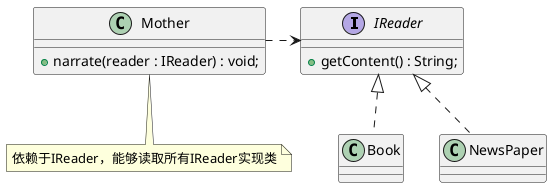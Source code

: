 @startuml
interface IReader {
 + getContent() : String;
}
class Book implements IReader {}
class NewsPaper implements IReader {}
class Mother {
 + narrate(reader : IReader) : void;
}
IReader <.left. Mother
note bottom of Mother: 依赖于IReader，能够读取所有IReader实现类
@enduml
